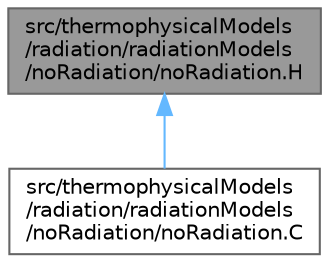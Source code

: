 digraph "src/thermophysicalModels/radiation/radiationModels/noRadiation/noRadiation.H"
{
 // LATEX_PDF_SIZE
  bgcolor="transparent";
  edge [fontname=Helvetica,fontsize=10,labelfontname=Helvetica,labelfontsize=10];
  node [fontname=Helvetica,fontsize=10,shape=box,height=0.2,width=0.4];
  Node1 [id="Node000001",label="src/thermophysicalModels\l/radiation/radiationModels\l/noRadiation/noRadiation.H",height=0.2,width=0.4,color="gray40", fillcolor="grey60", style="filled", fontcolor="black",tooltip=" "];
  Node1 -> Node2 [id="edge1_Node000001_Node000002",dir="back",color="steelblue1",style="solid",tooltip=" "];
  Node2 [id="Node000002",label="src/thermophysicalModels\l/radiation/radiationModels\l/noRadiation/noRadiation.C",height=0.2,width=0.4,color="grey40", fillcolor="white", style="filled",URL="$thermophysicalModels_2radiation_2radiationModels_2noRadiation_2noRadiation_8C.html",tooltip=" "];
}
